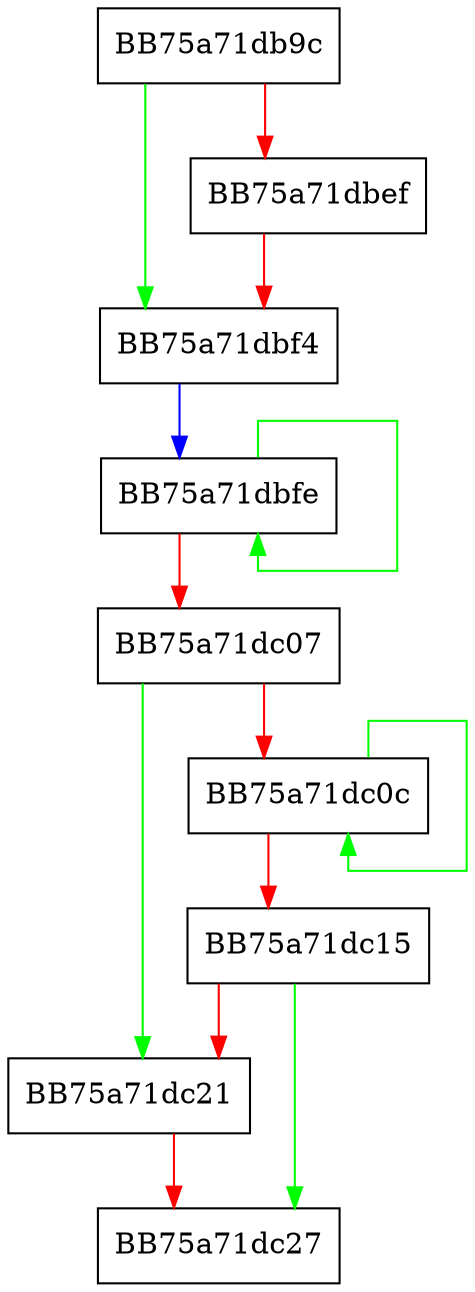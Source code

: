 digraph CSxsBackupRepository {
  node [shape="box"];
  graph [splines=ortho];
  BB75a71db9c -> BB75a71dbf4 [color="green"];
  BB75a71db9c -> BB75a71dbef [color="red"];
  BB75a71dbef -> BB75a71dbf4 [color="red"];
  BB75a71dbf4 -> BB75a71dbfe [color="blue"];
  BB75a71dbfe -> BB75a71dbfe [color="green"];
  BB75a71dbfe -> BB75a71dc07 [color="red"];
  BB75a71dc07 -> BB75a71dc21 [color="green"];
  BB75a71dc07 -> BB75a71dc0c [color="red"];
  BB75a71dc0c -> BB75a71dc0c [color="green"];
  BB75a71dc0c -> BB75a71dc15 [color="red"];
  BB75a71dc15 -> BB75a71dc27 [color="green"];
  BB75a71dc15 -> BB75a71dc21 [color="red"];
  BB75a71dc21 -> BB75a71dc27 [color="red"];
}